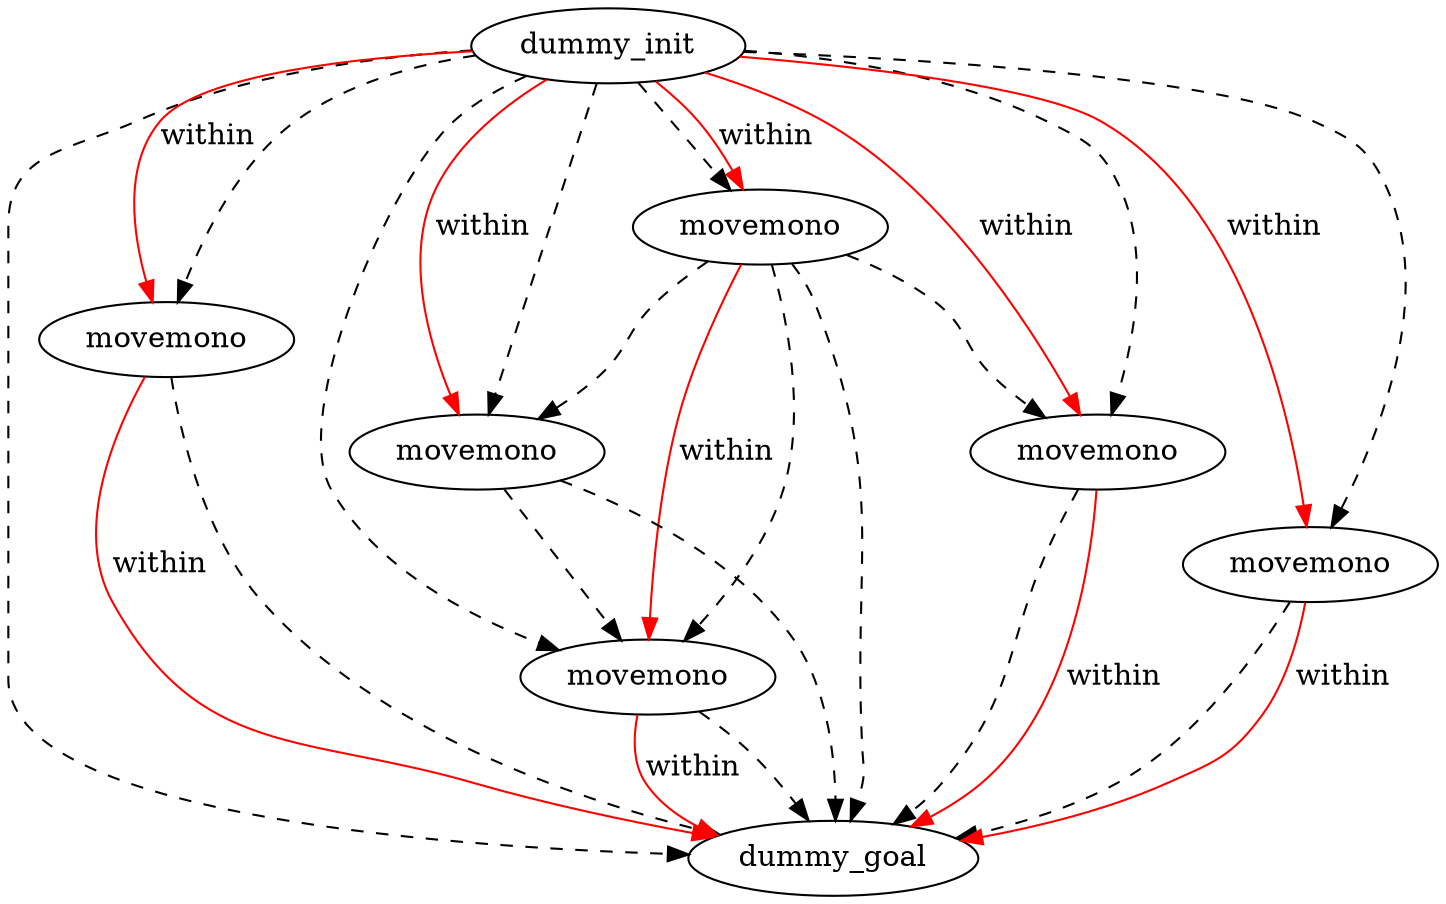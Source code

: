 digraph {
	"0ae588a9-9662-2c87-7ff1-34333e34d705" [label=dummy_init]
	"aa6a9f7c-009f-d6b4-e8de-a13d2f584a94" [label=dummy_goal]
	"510c9f32-394a-d526-3c45-4cd619ed9940" [label=movemono]
	"c787c538-0c30-daeb-b777-52e7b11c5f71" [label=movemono]
	"d4f64f83-9493-b46e-4ba4-0f5ceb15f36a" [label=movemono]
	"a5e11793-6fa0-01cc-9776-6542abfec3a0" [label=movemono]
	"9f17a63b-dcd2-30fd-bd18-0ff667f750a6" [label=movemono]
	"89ab389c-087e-f753-2baf-024dad6aa939" [label=movemono]
	"0ae588a9-9662-2c87-7ff1-34333e34d705" -> "a5e11793-6fa0-01cc-9776-6542abfec3a0" [color=black style=dashed]
	"d4f64f83-9493-b46e-4ba4-0f5ceb15f36a" -> "aa6a9f7c-009f-d6b4-e8de-a13d2f584a94" [color=black style=dashed]
	"a5e11793-6fa0-01cc-9776-6542abfec3a0" -> "aa6a9f7c-009f-d6b4-e8de-a13d2f584a94" [color=black style=dashed]
	"0ae588a9-9662-2c87-7ff1-34333e34d705" -> "aa6a9f7c-009f-d6b4-e8de-a13d2f584a94" [color=black style=dashed]
	"c787c538-0c30-daeb-b777-52e7b11c5f71" -> "aa6a9f7c-009f-d6b4-e8de-a13d2f584a94" [color=black style=dashed]
	"0ae588a9-9662-2c87-7ff1-34333e34d705" -> "510c9f32-394a-d526-3c45-4cd619ed9940" [color=black style=dashed]
	"0ae588a9-9662-2c87-7ff1-34333e34d705" -> "c787c538-0c30-daeb-b777-52e7b11c5f71" [color=black style=dashed]
	"510c9f32-394a-d526-3c45-4cd619ed9940" -> "aa6a9f7c-009f-d6b4-e8de-a13d2f584a94" [color=black style=dashed]
	"d4f64f83-9493-b46e-4ba4-0f5ceb15f36a" -> "89ab389c-087e-f753-2baf-024dad6aa939" [color=black style=dashed]
	"9f17a63b-dcd2-30fd-bd18-0ff667f750a6" -> "aa6a9f7c-009f-d6b4-e8de-a13d2f584a94" [color=black style=dashed]
	"d4f64f83-9493-b46e-4ba4-0f5ceb15f36a" -> "a5e11793-6fa0-01cc-9776-6542abfec3a0" [color=black style=dashed]
	"0ae588a9-9662-2c87-7ff1-34333e34d705" -> "9f17a63b-dcd2-30fd-bd18-0ff667f750a6" [color=black style=dashed]
	"d4f64f83-9493-b46e-4ba4-0f5ceb15f36a" -> "c787c538-0c30-daeb-b777-52e7b11c5f71" [color=black style=dashed]
	"0ae588a9-9662-2c87-7ff1-34333e34d705" -> "89ab389c-087e-f753-2baf-024dad6aa939" [color=black style=dashed]
	"89ab389c-087e-f753-2baf-024dad6aa939" -> "c787c538-0c30-daeb-b777-52e7b11c5f71" [color=black style=dashed]
	"0ae588a9-9662-2c87-7ff1-34333e34d705" -> "d4f64f83-9493-b46e-4ba4-0f5ceb15f36a" [color=black style=dashed]
	"89ab389c-087e-f753-2baf-024dad6aa939" -> "aa6a9f7c-009f-d6b4-e8de-a13d2f584a94" [color=black style=dashed]
	"0ae588a9-9662-2c87-7ff1-34333e34d705" -> "89ab389c-087e-f753-2baf-024dad6aa939" [label=within color=red]
	"9f17a63b-dcd2-30fd-bd18-0ff667f750a6" -> "aa6a9f7c-009f-d6b4-e8de-a13d2f584a94" [label=within color=red]
	"0ae588a9-9662-2c87-7ff1-34333e34d705" -> "9f17a63b-dcd2-30fd-bd18-0ff667f750a6" [label=within color=red]
	"510c9f32-394a-d526-3c45-4cd619ed9940" -> "aa6a9f7c-009f-d6b4-e8de-a13d2f584a94" [label=within color=red]
	"0ae588a9-9662-2c87-7ff1-34333e34d705" -> "a5e11793-6fa0-01cc-9776-6542abfec3a0" [label=within color=red]
	"0ae588a9-9662-2c87-7ff1-34333e34d705" -> "d4f64f83-9493-b46e-4ba4-0f5ceb15f36a" [label=within color=red]
	"a5e11793-6fa0-01cc-9776-6542abfec3a0" -> "aa6a9f7c-009f-d6b4-e8de-a13d2f584a94" [label=within color=red]
	"0ae588a9-9662-2c87-7ff1-34333e34d705" -> "510c9f32-394a-d526-3c45-4cd619ed9940" [label=within color=red]
	"d4f64f83-9493-b46e-4ba4-0f5ceb15f36a" -> "c787c538-0c30-daeb-b777-52e7b11c5f71" [label=within color=red]
	"c787c538-0c30-daeb-b777-52e7b11c5f71" -> "aa6a9f7c-009f-d6b4-e8de-a13d2f584a94" [label=within color=red]
}
